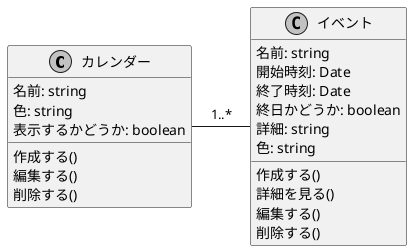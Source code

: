 @startuml class
skinparam monochrome true 
skinparam shadowing false

Class カレンダー {
  名前: string
  色: string
  表示するかどうか: boolean

  作成する()
  編集する()
  削除する()
}

Class イベント {
  名前: string
  開始時刻: Date
  終了時刻: Date
  終日かどうか: boolean
  詳細: string
  色: string

  作成する()
  詳細を見る()
  編集する()
  削除する()
}

カレンダー -r- イベント : 1..*

@enduml 
